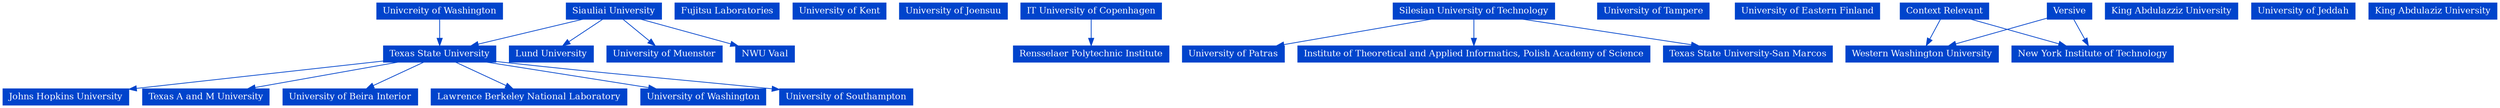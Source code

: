 strict digraph grafo1 {
	graph [bb="0,0,2663.5,138",
		id=grafo1,
		overlap=False
	];
	node [fontsize=12,
		label="\N",
		shape=rectangle,
		style=filled
	];
	"Univcreity of Washington"	 [color="#0044CC",
		fontcolor="#FFFFFF",
		height=0.30556,
		pos="465.5,127",
		width=1.8194];
	"Texas State University"	 [color="#0044CC",
		fontcolor="#FFFFFF",
		height=0.30556,
		pos="465.5,69",
		width=1.6389];
	"Univcreity of Washington" -> "Texas State University" [key="['Univcreity of Washington', 'Texas State University']",
	color="#0044CC",
	fontcolor="#FFFFFF",
	height=0.3,
	pos="e,465.5,80.304 465.5,115.99 465.5,108.91 465.5,99.171 465.5,90.478"];
"Johns Hopkins University" [color="#0044CC",
	fontcolor="#FFFFFF",
	height=0.30556,
	pos="65.5,11",
	width=1.8194];
"Texas State University" -> "Johns Hopkins University" [key="['Texas State University', 'Johns Hopkins University']",
color="#0044CC",
fontcolor="#FFFFFF",
height=0.3,
pos="e,131.09,21.182 406.48,59.737 336.08,49.881 218.26,33.386 141.21,22.599"];
"Texas A and M University" [color="#0044CC",
fontcolor="#FFFFFF",
height=0.30556,
pos="217.5,11",
width=1.8889];
"Texas State University" -> "Texas A and M University" [key="['Texas State University', 'Texas State University', 'Texas A and M University']",
color="#0044CC",
fontcolor="#FFFFFF",
height=0.3,
pos="e,261.87,22.019 421.16,57.988 379.33,48.541 316.51,34.356 271.71,24.241"];
"University of Beira Interior" [color="#0044CC",
fontcolor="#FFFFFF",
height=0.30556,
pos="372.5,11",
width=1.9028];
"Texas State University" -> "University of Beira Interior" [key="['Texas State University', 'University of Beira Interior']",
color="#0044CC",
fontcolor="#FFFFFF",
height=0.3,
pos="e,389.3,22.114 448.87,57.988 434.81,49.52 414.43,37.245 398.25,27.507"];
"Lawrence Berkeley National Laboratory" [color="#0044CC",
fontcolor="#FFFFFF",
height=0.30556,
pos="559.5,11",
width=2.7778];
"Texas State University" -> "Lawrence Berkeley National Laboratory" [key="['Texas State University', 'Lawrence Berkeley National Laboratory']",
color="#0044CC",
fontcolor="#FFFFFF",
height=0.3,
pos="e,542.52,22.114 482.31,57.988 496.65,49.441 517.51,37.015 533.93,27.234"];
"University of Washington" [color="#0044CC",
fontcolor="#FFFFFF",
height=0.30556,
pos="742.5,11",
width=1.8056];
"Texas State University" -> "University of Washington" [key="['Texas State University', 'University of Washington']",
color="#0044CC",
fontcolor="#FFFFFF",
height=0.3,
pos="e,692.94,22.019 515.02,57.988 562.05,48.482 632.8,34.177 682.9,24.05"];
"University of Southampton" [color="#0044CC",
fontcolor="#FFFFFF",
height=0.30556,
pos="894.5,11",
width=1.9028];
"Texas State University" -> "University of Southampton" [key="['Texas State University', 'University of Southampton']",
color="#0044CC",
fontcolor="#FFFFFF",
height=0.3,
pos="e,825.6,20.837 524.83,59.206 527.76,58.793 530.66,58.389 533.5,58 655.93,41.213 689.06,38.209 815.52,22.122"];
"Fujitsu Laboratories" [color="#0044CC",
fontcolor="#FFFFFF",
height=0.30556,
pos="772.5,127",
width=1.4861];
"University of Kent" [color="#0044CC",
fontcolor="#FFFFFF",
height=0.30556,
pos="893.5,127",
width=1.375];
"University of Joensuu" [color="#0044CC",
fontcolor="#FFFFFF",
height=0.30556,
pos="1017.5,127",
width=1.5694];
"Siauliai University" [color="#0044CC",
fontcolor="#FFFFFF",
height=0.30556,
pos="652.5,127",
width=1.3333];
"Siauliai University" -> "Texas State University" [key="['Siauliai University', 'Lund University', 'Lund University', 'University of Muenster', 'Texas State University', 'NWU Vaal']",
color="#0044CC",
fontcolor="#FFFFFF",
height=0.3,
pos="e,498.96,80.019 619.07,115.99 588.32,106.78 542.53,93.068 508.96,83.013"];
"Lund University" [color="#0044CC",
fontcolor="#FFFFFF",
height=0.30556,
pos="586.5,69",
width=1.2222];
"Siauliai University" -> "Lund University" [key="['Siauliai University', 'Lund University', 'Lund University', 'University of Muenster', 'Texas State University', 'NWU Vaal']",
color="#0044CC",
fontcolor="#FFFFFF",
height=0.3,
pos="e,598.64,80.304 640.7,115.99 631.15,107.89 617.5,96.303 606.29,86.787"];
"University of Muenster" [color="#0044CC",
fontcolor="#FFFFFF",
height=0.30556,
pos="708.5,69",
width=1.6528];
"Siauliai University" -> "University of Muenster" [key="['Siauliai University', 'Lund University', 'Lund University', 'University of Muenster', 'Texas State University', 'NWU Vaal']",
color="#0044CC",
fontcolor="#FFFFFF",
height=0.3,
pos="e,698.2,80.304 662.51,115.99 670.38,108.12 681.53,96.974 690.88,87.624"];
"NWU Vaal" [color="#0044CC",
fontcolor="#FFFFFF",
height=0.30556,
pos="820.5,69",
width=0.95833];
"Siauliai University" -> "NWU Vaal" [key="['Siauliai University', 'Lund University', 'Lund University', 'University of Muenster', 'Texas State University', 'NWU Vaal']",
color="#0044CC",
fontcolor="#FFFFFF",
height=0.3,
pos="e,790.44,80.019 682.54,115.99 709.92,106.86 750.59,93.305 780.68,83.274"];
"IT University of Copenhagen" [color="#0044CC",
fontcolor="#FFFFFF",
height=0.30556,
pos="1165.5,127",
width=2.0417];
"Rensselaer Polytechnic Institute" [color="#0044CC",
fontcolor="#FFFFFF",
height=0.30556,
pos="1165.5,69",
width=2.1944];
"IT University of Copenhagen" -> "Rensselaer Polytechnic Institute" [key="['IT University of Copenhagen', 'Rensselaer Polytechnic Institute']",
color="#0044CC",
fontcolor="#FFFFFF",
height=0.3,
pos="e,1165.5,80.304 1165.5,115.99 1165.5,108.91 1165.5,99.171 1165.5,90.478"];
"Silesian University of Technology" [color="#0044CC",
fontcolor="#FFFFFF",
height=0.30556,
pos="1565.5,127",
width=2.3056];
"University of Patras" [color="#0044CC",
fontcolor="#FFFFFF",
height=0.30556,
pos="1315.5,69",
width=1.4583];
"Silesian University of Technology" -> "University of Patras" [key="['Silesian University of Technology', 'University of Patras']",
color="#0044CC",
fontcolor="#FFFFFF",
height=0.3,
pos="e,1360.2,80.019 1520.8,115.99 1478.6,106.54 1415.3,92.356 1370.1,82.241"];
"Institute of Theoretical and Applied Informatics, Polish Academy of Science" [color="#0044CC",
fontcolor="#FFFFFF",
height=0.30556,
pos="1565.5,69",
width=4.9861];
"Silesian University of Technology" -> "Institute of Theoretical and Applied Informatics, Polish Academy of Science" [key="['Silesian University of Technology', 'Institute of Theoretical and Applied Informatics, Polish Academy of Science']",
color="#0044CC",
fontcolor="#FFFFFF",
height=0.3,
pos="e,1565.5,80.304 1565.5,115.99 1565.5,108.91 1565.5,99.171 1565.5,90.478"];
"Texas State University-San Marcos" [color="#0044CC",
fontcolor="#FFFFFF",
height=0.30556,
pos="1852.5,69",
width=2.4722];
"Silesian University of Technology" -> "Texas State University-San Marcos" [key="['Silesian University of Technology', 'Texas State University-San Marcos']",
color="#0044CC",
fontcolor="#FFFFFF",
height=0.3,
pos="e,1801.2,80.019 1616.8,115.99 1665.6,106.46 1739.1,92.118 1791.1,81.987"];
"University of Tampere" [color="#0044CC",
fontcolor="#FFFFFF",
height=0.30556,
pos="1731.5,127",
width=1.625];
"University of Eastern Finland" [color="#0044CC",
fontcolor="#FFFFFF",
height=0.30556,
pos="1893.5,127",
width=2.0278];
"Context Relevant" [color="#0044CC",
fontcolor="#FFFFFF",
height=0.30556,
pos="2062.5,127",
width=1.3194];
"Western Washington University" [color="#0044CC",
fontcolor="#FFFFFF",
height=0.30556,
pos="2039.5,69",
width=2.2083];
"Context Relevant" -> "Western Washington University" [key="['Context Relevant', 'Western Washington University', 'New York Institute of Technology']",
color="#0044CC",
fontcolor="#FFFFFF",
height=0.3,
pos="e,2043.7,80.304 2058.4,115.99 2055.4,108.67 2051.2,98.519 2047.6,89.612"];
"New York Institute of Technology" [color="#0044CC",
fontcolor="#FFFFFF",
height=0.30556,
pos="2223.5,69",
width=2.3889];
"Context Relevant" -> "New York Institute of Technology" [key="['Context Relevant', 'Western Washington University', 'New York Institute of Technology']",
color="#0044CC",
fontcolor="#FFFFFF",
height=0.3,
pos="e,2194.7,80.019 2091.3,115.99 2117.4,106.9 2156.2,93.422 2185,83.405"];
Versive [color="#0044CC",
fontcolor="#FFFFFF",
height=0.30556,
pos="2200.5,127",
width=0.75];
Versive -> "Western Washington University" [key="['Versive', 'Western Washington University', 'New York Institute of Technology']",
color="#0044CC",
fontcolor="#FFFFFF",
height=0.3,
pos="e,2068.3,80.019 2173.2,116.5 2147,107.39 2107.2,93.546 2077.8,83.332"];
Versive -> "New York Institute of Technology" [key="['Versive', 'Western Washington University', 'New York Institute of Technology']",
color="#0044CC",
fontcolor="#FFFFFF",
height=0.3,
pos="e,2219.3,80.304 2204.6,115.99 2207.6,108.67 2211.8,98.519 2215.4,89.612"];
"King Abdulazziz University" [color="#0044CC",
fontcolor="#FFFFFF",
height=0.30556,
pos="2314.5,127",
width=1.9167];
"University of Jeddah" [color="#0044CC",
fontcolor="#FFFFFF",
height=0.30556,
pos="2456.5,127",
width=1.5139];
"King Abdulaziz University" [color="#0044CC",
fontcolor="#FFFFFF",
height=0.30556,
pos="2596.5,127",
width=1.8611];
}
